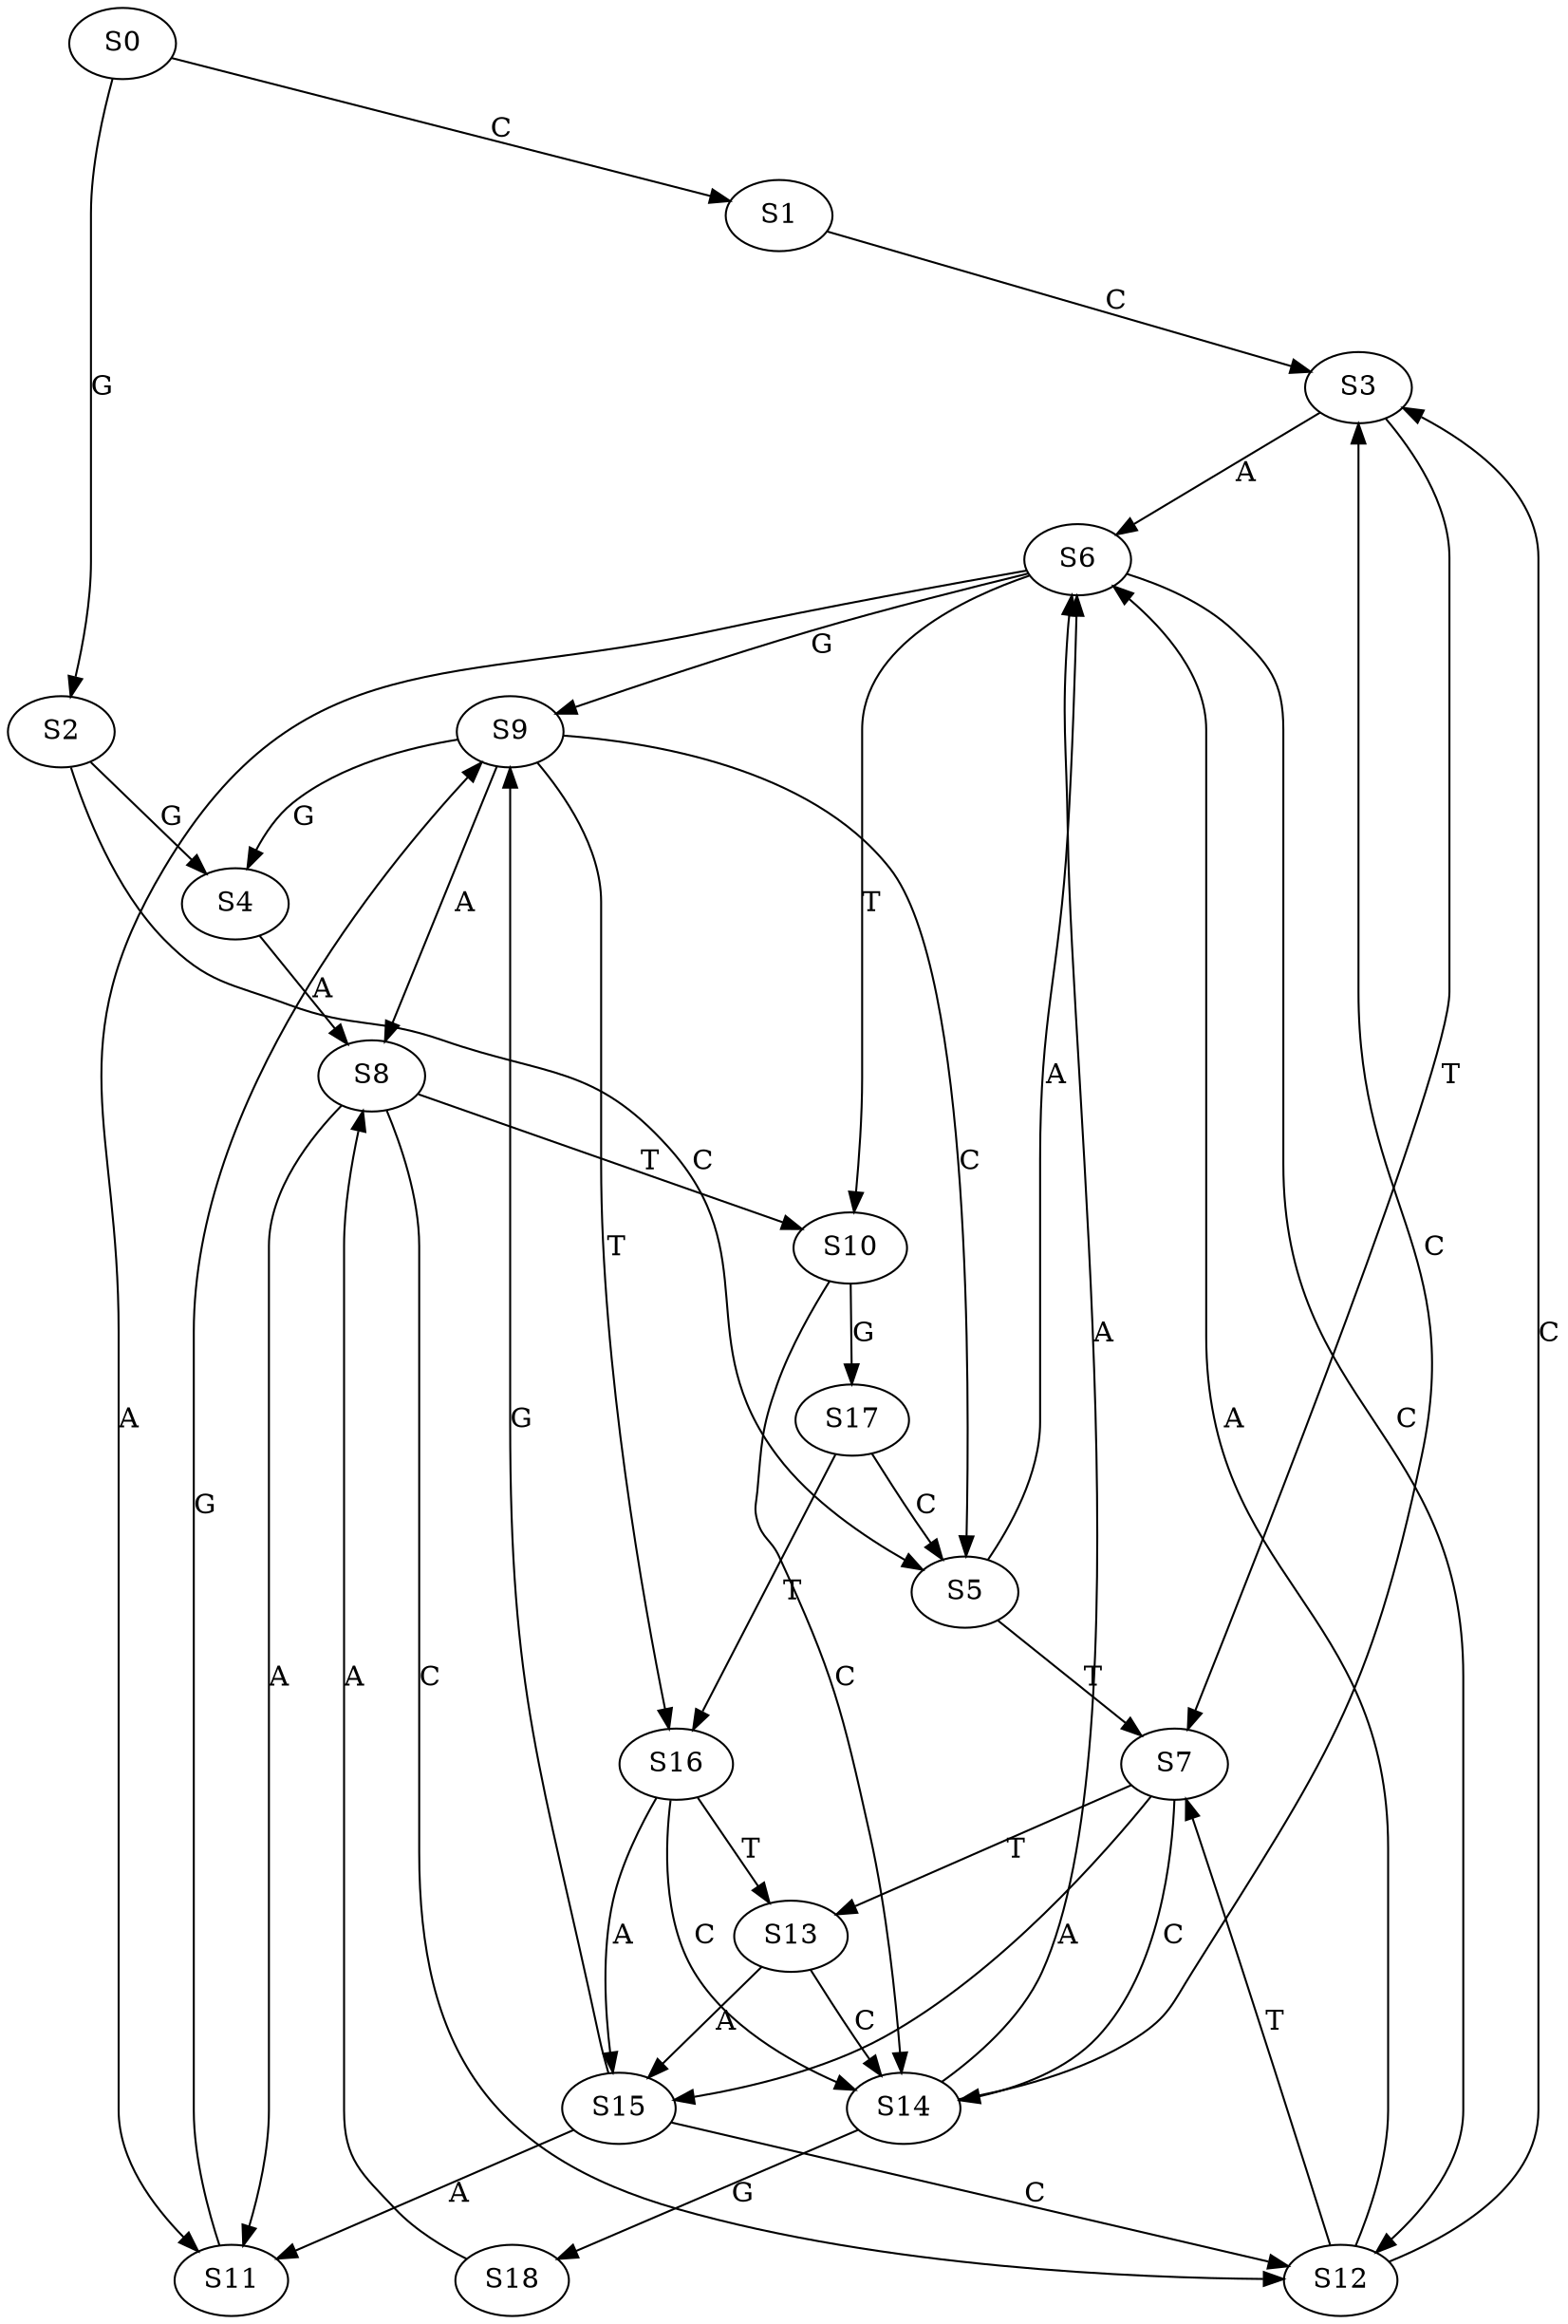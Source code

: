 strict digraph  {
	S0 -> S1 [ label = C ];
	S0 -> S2 [ label = G ];
	S1 -> S3 [ label = C ];
	S2 -> S4 [ label = G ];
	S2 -> S5 [ label = C ];
	S3 -> S6 [ label = A ];
	S3 -> S7 [ label = T ];
	S4 -> S8 [ label = A ];
	S5 -> S6 [ label = A ];
	S5 -> S7 [ label = T ];
	S6 -> S9 [ label = G ];
	S6 -> S10 [ label = T ];
	S6 -> S11 [ label = A ];
	S6 -> S12 [ label = C ];
	S7 -> S13 [ label = T ];
	S7 -> S14 [ label = C ];
	S7 -> S15 [ label = A ];
	S8 -> S10 [ label = T ];
	S8 -> S11 [ label = A ];
	S8 -> S12 [ label = C ];
	S9 -> S16 [ label = T ];
	S9 -> S5 [ label = C ];
	S9 -> S8 [ label = A ];
	S9 -> S4 [ label = G ];
	S10 -> S17 [ label = G ];
	S10 -> S14 [ label = C ];
	S11 -> S9 [ label = G ];
	S12 -> S7 [ label = T ];
	S12 -> S3 [ label = C ];
	S12 -> S6 [ label = A ];
	S13 -> S15 [ label = A ];
	S13 -> S14 [ label = C ];
	S14 -> S6 [ label = A ];
	S14 -> S3 [ label = C ];
	S14 -> S18 [ label = G ];
	S15 -> S9 [ label = G ];
	S15 -> S12 [ label = C ];
	S15 -> S11 [ label = A ];
	S16 -> S14 [ label = C ];
	S16 -> S13 [ label = T ];
	S16 -> S15 [ label = A ];
	S17 -> S5 [ label = C ];
	S17 -> S16 [ label = T ];
	S18 -> S8 [ label = A ];
}
